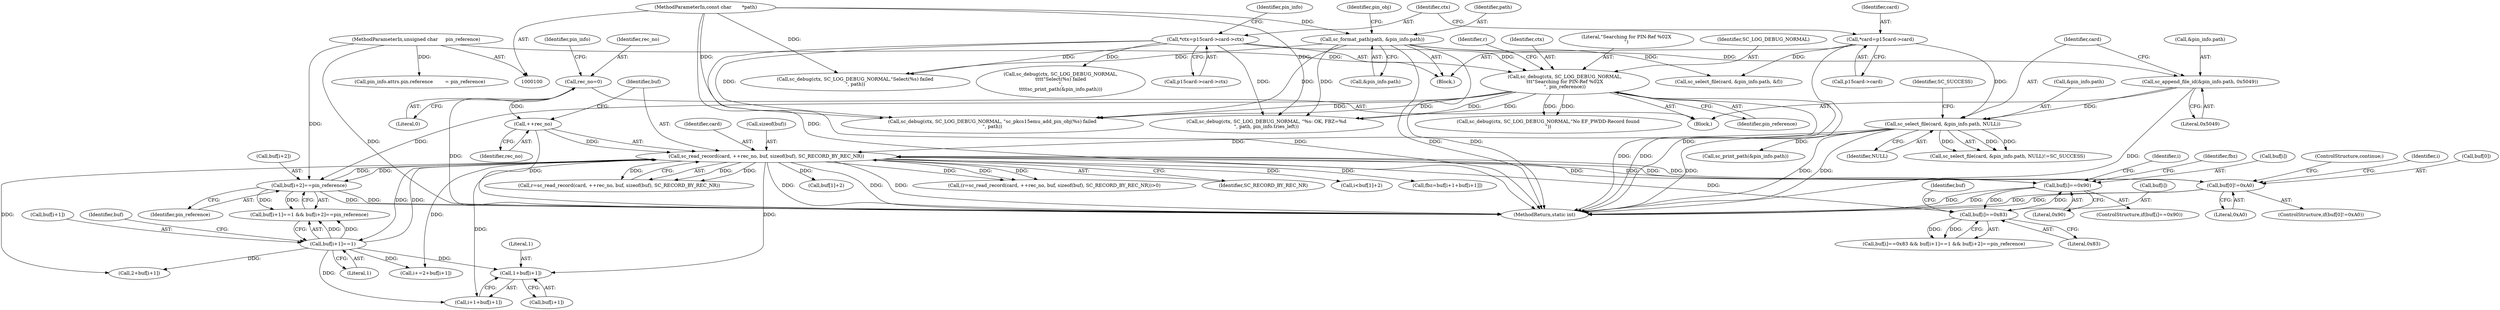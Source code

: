 digraph "0_OpenSC_8fe377e93b4b56060e5bbfb6f3142ceaeca744fa_21@array" {
"1000418" [label="(Call,1+buf[i+1])"];
"1000335" [label="(Call,sc_read_record(card, ++rec_no, buf, sizeof(buf), SC_RECORD_BY_REC_NR))"];
"1000306" [label="(Call,sc_select_file(card, &pin_info.path, NULL))"];
"1000111" [label="(Call,*card=p15card->card)"];
"1000298" [label="(Call,sc_append_file_id(&pin_info.path, 0x5049))"];
"1000223" [label="(Call,sc_format_path(path, &pin_info.path))"];
"1000102" [label="(MethodParameterIn,const char       *path)"];
"1000337" [label="(Call,++rec_no)"];
"1000280" [label="(Call,rec_no=0)"];
"1000355" [label="(Call,buf[0]!=0xA0)"];
"1000397" [label="(Call,buf[i+2]==pin_reference)"];
"1000326" [label="(Call,sc_debug(ctx, SC_LOG_DEBUG_NORMAL,\n\t\t\t\"Searching for PIN-Ref %02X\n\", pin_reference))"];
"1000117" [label="(Call,*ctx=p15card->card->ctx)"];
"1000105" [label="(MethodParameterIn,unsigned char     pin_reference)"];
"1000407" [label="(Call,buf[i]==0x90)"];
"1000384" [label="(Call,buf[i]==0x83)"];
"1000390" [label="(Call,buf[i+1]==1)"];
"1000303" [label="(Literal,0x5049)"];
"1000451" [label="(Call,sc_select_file(card, &pin_info.path, &f))"];
"1000305" [label="(Call,sc_select_file(card, &pin_info.path, NULL)!=SC_SUCCESS)"];
"1000420" [label="(Call,buf[i+1])"];
"1000397" [label="(Call,buf[i+2]==pin_reference)"];
"1000336" [label="(Identifier,card)"];
"1000389" [label="(Call,buf[i+1]==1 && buf[i+2]==pin_reference)"];
"1000354" [label="(ControlStructure,if(buf[0]!=0xA0))"];
"1000281" [label="(Identifier,rec_no)"];
"1000315" [label="(Call,sc_debug(ctx, SC_LOG_DEBUG_NORMAL,\n\t\t\t\t\"Select(%s) failed\n\",\n\t\t\t\tsc_print_path(&pin_info.path)))"];
"1000231" [label="(Identifier,pin_obj)"];
"1000398" [label="(Call,buf[i+2])"];
"1000111" [label="(Call,*card=p15card->card)"];
"1000155" [label="(Call,pin_info.attrs.pin.reference        = pin_reference)"];
"1000328" [label="(Identifier,SC_LOG_DEBUG_NORMAL)"];
"1000308" [label="(Call,&pin_info.path)"];
"1000335" [label="(Call,sc_read_record(card, ++rec_no, buf, sizeof(buf), SC_RECORD_BY_REC_NR))"];
"1000339" [label="(Identifier,buf)"];
"1000342" [label="(Identifier,SC_RECORD_BY_REC_NR)"];
"1000312" [label="(Identifier,NULL)"];
"1000113" [label="(Call,p15card->card)"];
"1000307" [label="(Identifier,card)"];
"1000419" [label="(Literal,1)"];
"1000390" [label="(Call,buf[i+1]==1)"];
"1000365" [label="(Call,i<buf[1]+2)"];
"1000337" [label="(Call,++rec_no)"];
"1000383" [label="(Call,buf[i]==0x83 && buf[i+1]==1 && buf[i+2]==pin_reference)"];
"1000119" [label="(Call,p15card->card->ctx)"];
"1000384" [label="(Call,buf[i]==0x83)"];
"1000224" [label="(Identifier,path)"];
"1000334" [label="(Identifier,r)"];
"1000416" [label="(Call,i+1+buf[i+1])"];
"1000330" [label="(Identifier,pin_reference)"];
"1000372" [label="(Call,i+=2+buf[i+1])"];
"1000471" [label="(Call,sc_debug(ctx, SC_LOG_DEBUG_NORMAL,\"Select(%s) failed\n\", path))"];
"1000412" [label="(Call,fbz=buf[i+1+buf[i+1]])"];
"1000225" [label="(Call,&pin_info.path)"];
"1000102" [label="(MethodParameterIn,const char       *path)"];
"1000388" [label="(Literal,0x83)"];
"1000408" [label="(Call,buf[i])"];
"1000396" [label="(Literal,1)"];
"1000130" [label="(Identifier,pin_info)"];
"1000105" [label="(MethodParameterIn,unsigned char     pin_reference)"];
"1000276" [label="(Block,)"];
"1000411" [label="(Literal,0x90)"];
"1000313" [label="(Identifier,SC_SUCCESS)"];
"1000306" [label="(Call,sc_select_file(card, &pin_info.path, NULL))"];
"1000502" [label="(Call,sc_debug(ctx, SC_LOG_DEBUG_NORMAL, \"sc_pkcs15emu_add_pin_obj(%s) failed\n\", path))"];
"1000392" [label="(Identifier,buf)"];
"1000327" [label="(Identifier,ctx)"];
"1000359" [label="(Literal,0xA0)"];
"1000403" [label="(Identifier,pin_reference)"];
"1000440" [label="(Call,sc_debug(ctx, SC_LOG_DEBUG_NORMAL,\"No EF_PWDD-Record found\n\"))"];
"1000360" [label="(ControlStructure,continue;)"];
"1000391" [label="(Call,buf[i+1])"];
"1000385" [label="(Call,buf[i])"];
"1000223" [label="(Call,sc_format_path(path, &pin_info.path))"];
"1000333" [label="(Call,r=sc_read_record(card, ++rec_no, buf, sizeof(buf), SC_RECORD_BY_REC_NR))"];
"1000399" [label="(Identifier,buf)"];
"1000109" [label="(Block,)"];
"1000373" [label="(Identifier,i)"];
"1000118" [label="(Identifier,ctx)"];
"1000319" [label="(Call,sc_print_path(&pin_info.path))"];
"1000326" [label="(Call,sc_debug(ctx, SC_LOG_DEBUG_NORMAL,\n\t\t\t\"Searching for PIN-Ref %02X\n\", pin_reference))"];
"1000406" [label="(ControlStructure,if(buf[i]==0x90))"];
"1000367" [label="(Call,buf[1]+2)"];
"1000418" [label="(Call,1+buf[i+1])"];
"1000363" [label="(Identifier,i)"];
"1000112" [label="(Identifier,card)"];
"1000374" [label="(Call,2+buf[i+1])"];
"1000519" [label="(MethodReturn,static int)"];
"1000298" [label="(Call,sc_append_file_id(&pin_info.path, 0x5049))"];
"1000299" [label="(Call,&pin_info.path)"];
"1000413" [label="(Identifier,fbz)"];
"1000280" [label="(Call,rec_no=0)"];
"1000340" [label="(Call,sizeof(buf))"];
"1000338" [label="(Identifier,rec_no)"];
"1000117" [label="(Call,*ctx=p15card->card->ctx)"];
"1000355" [label="(Call,buf[0]!=0xA0)"];
"1000287" [label="(Identifier,pin_info)"];
"1000509" [label="(Call,sc_debug(ctx, SC_LOG_DEBUG_NORMAL, \"%s: OK, FBZ=%d\n\", path, pin_info.tries_left))"];
"1000407" [label="(Call,buf[i]==0x90)"];
"1000329" [label="(Literal,\"Searching for PIN-Ref %02X\n\")"];
"1000332" [label="(Call,(r=sc_read_record(card, ++rec_no, buf, sizeof(buf), SC_RECORD_BY_REC_NR))>0)"];
"1000282" [label="(Literal,0)"];
"1000356" [label="(Call,buf[0])"];
"1000418" -> "1000416"  [label="AST: "];
"1000418" -> "1000420"  [label="CFG: "];
"1000419" -> "1000418"  [label="AST: "];
"1000420" -> "1000418"  [label="AST: "];
"1000416" -> "1000418"  [label="CFG: "];
"1000335" -> "1000418"  [label="DDG: "];
"1000390" -> "1000418"  [label="DDG: "];
"1000335" -> "1000333"  [label="AST: "];
"1000335" -> "1000342"  [label="CFG: "];
"1000336" -> "1000335"  [label="AST: "];
"1000337" -> "1000335"  [label="AST: "];
"1000339" -> "1000335"  [label="AST: "];
"1000340" -> "1000335"  [label="AST: "];
"1000342" -> "1000335"  [label="AST: "];
"1000333" -> "1000335"  [label="CFG: "];
"1000335" -> "1000519"  [label="DDG: "];
"1000335" -> "1000519"  [label="DDG: "];
"1000335" -> "1000519"  [label="DDG: "];
"1000335" -> "1000332"  [label="DDG: "];
"1000335" -> "1000332"  [label="DDG: "];
"1000335" -> "1000332"  [label="DDG: "];
"1000335" -> "1000333"  [label="DDG: "];
"1000335" -> "1000333"  [label="DDG: "];
"1000335" -> "1000333"  [label="DDG: "];
"1000306" -> "1000335"  [label="DDG: "];
"1000337" -> "1000335"  [label="DDG: "];
"1000355" -> "1000335"  [label="DDG: "];
"1000397" -> "1000335"  [label="DDG: "];
"1000407" -> "1000335"  [label="DDG: "];
"1000390" -> "1000335"  [label="DDG: "];
"1000335" -> "1000355"  [label="DDG: "];
"1000335" -> "1000365"  [label="DDG: "];
"1000335" -> "1000367"  [label="DDG: "];
"1000335" -> "1000372"  [label="DDG: "];
"1000335" -> "1000374"  [label="DDG: "];
"1000335" -> "1000384"  [label="DDG: "];
"1000335" -> "1000390"  [label="DDG: "];
"1000335" -> "1000397"  [label="DDG: "];
"1000335" -> "1000407"  [label="DDG: "];
"1000335" -> "1000412"  [label="DDG: "];
"1000335" -> "1000416"  [label="DDG: "];
"1000306" -> "1000305"  [label="AST: "];
"1000306" -> "1000312"  [label="CFG: "];
"1000307" -> "1000306"  [label="AST: "];
"1000308" -> "1000306"  [label="AST: "];
"1000312" -> "1000306"  [label="AST: "];
"1000313" -> "1000306"  [label="CFG: "];
"1000306" -> "1000519"  [label="DDG: "];
"1000306" -> "1000519"  [label="DDG: "];
"1000306" -> "1000519"  [label="DDG: "];
"1000306" -> "1000305"  [label="DDG: "];
"1000306" -> "1000305"  [label="DDG: "];
"1000306" -> "1000305"  [label="DDG: "];
"1000111" -> "1000306"  [label="DDG: "];
"1000298" -> "1000306"  [label="DDG: "];
"1000306" -> "1000319"  [label="DDG: "];
"1000111" -> "1000109"  [label="AST: "];
"1000111" -> "1000113"  [label="CFG: "];
"1000112" -> "1000111"  [label="AST: "];
"1000113" -> "1000111"  [label="AST: "];
"1000118" -> "1000111"  [label="CFG: "];
"1000111" -> "1000519"  [label="DDG: "];
"1000111" -> "1000451"  [label="DDG: "];
"1000298" -> "1000276"  [label="AST: "];
"1000298" -> "1000303"  [label="CFG: "];
"1000299" -> "1000298"  [label="AST: "];
"1000303" -> "1000298"  [label="AST: "];
"1000307" -> "1000298"  [label="CFG: "];
"1000298" -> "1000519"  [label="DDG: "];
"1000223" -> "1000298"  [label="DDG: "];
"1000223" -> "1000109"  [label="AST: "];
"1000223" -> "1000225"  [label="CFG: "];
"1000224" -> "1000223"  [label="AST: "];
"1000225" -> "1000223"  [label="AST: "];
"1000231" -> "1000223"  [label="CFG: "];
"1000223" -> "1000519"  [label="DDG: "];
"1000223" -> "1000519"  [label="DDG: "];
"1000102" -> "1000223"  [label="DDG: "];
"1000223" -> "1000451"  [label="DDG: "];
"1000223" -> "1000471"  [label="DDG: "];
"1000223" -> "1000502"  [label="DDG: "];
"1000223" -> "1000509"  [label="DDG: "];
"1000102" -> "1000100"  [label="AST: "];
"1000102" -> "1000519"  [label="DDG: "];
"1000102" -> "1000471"  [label="DDG: "];
"1000102" -> "1000502"  [label="DDG: "];
"1000102" -> "1000509"  [label="DDG: "];
"1000337" -> "1000338"  [label="CFG: "];
"1000338" -> "1000337"  [label="AST: "];
"1000339" -> "1000337"  [label="CFG: "];
"1000337" -> "1000519"  [label="DDG: "];
"1000280" -> "1000337"  [label="DDG: "];
"1000280" -> "1000276"  [label="AST: "];
"1000280" -> "1000282"  [label="CFG: "];
"1000281" -> "1000280"  [label="AST: "];
"1000282" -> "1000280"  [label="AST: "];
"1000287" -> "1000280"  [label="CFG: "];
"1000280" -> "1000519"  [label="DDG: "];
"1000355" -> "1000354"  [label="AST: "];
"1000355" -> "1000359"  [label="CFG: "];
"1000356" -> "1000355"  [label="AST: "];
"1000359" -> "1000355"  [label="AST: "];
"1000360" -> "1000355"  [label="CFG: "];
"1000363" -> "1000355"  [label="CFG: "];
"1000355" -> "1000519"  [label="DDG: "];
"1000355" -> "1000519"  [label="DDG: "];
"1000397" -> "1000389"  [label="AST: "];
"1000397" -> "1000403"  [label="CFG: "];
"1000398" -> "1000397"  [label="AST: "];
"1000403" -> "1000397"  [label="AST: "];
"1000389" -> "1000397"  [label="CFG: "];
"1000397" -> "1000519"  [label="DDG: "];
"1000397" -> "1000519"  [label="DDG: "];
"1000397" -> "1000389"  [label="DDG: "];
"1000397" -> "1000389"  [label="DDG: "];
"1000326" -> "1000397"  [label="DDG: "];
"1000105" -> "1000397"  [label="DDG: "];
"1000326" -> "1000276"  [label="AST: "];
"1000326" -> "1000330"  [label="CFG: "];
"1000327" -> "1000326"  [label="AST: "];
"1000328" -> "1000326"  [label="AST: "];
"1000329" -> "1000326"  [label="AST: "];
"1000330" -> "1000326"  [label="AST: "];
"1000334" -> "1000326"  [label="CFG: "];
"1000326" -> "1000519"  [label="DDG: "];
"1000326" -> "1000519"  [label="DDG: "];
"1000117" -> "1000326"  [label="DDG: "];
"1000105" -> "1000326"  [label="DDG: "];
"1000326" -> "1000440"  [label="DDG: "];
"1000326" -> "1000440"  [label="DDG: "];
"1000326" -> "1000502"  [label="DDG: "];
"1000326" -> "1000502"  [label="DDG: "];
"1000326" -> "1000509"  [label="DDG: "];
"1000326" -> "1000509"  [label="DDG: "];
"1000117" -> "1000109"  [label="AST: "];
"1000117" -> "1000119"  [label="CFG: "];
"1000118" -> "1000117"  [label="AST: "];
"1000119" -> "1000117"  [label="AST: "];
"1000130" -> "1000117"  [label="CFG: "];
"1000117" -> "1000519"  [label="DDG: "];
"1000117" -> "1000315"  [label="DDG: "];
"1000117" -> "1000471"  [label="DDG: "];
"1000117" -> "1000502"  [label="DDG: "];
"1000117" -> "1000509"  [label="DDG: "];
"1000105" -> "1000100"  [label="AST: "];
"1000105" -> "1000519"  [label="DDG: "];
"1000105" -> "1000155"  [label="DDG: "];
"1000407" -> "1000406"  [label="AST: "];
"1000407" -> "1000411"  [label="CFG: "];
"1000408" -> "1000407"  [label="AST: "];
"1000411" -> "1000407"  [label="AST: "];
"1000413" -> "1000407"  [label="CFG: "];
"1000373" -> "1000407"  [label="CFG: "];
"1000407" -> "1000519"  [label="DDG: "];
"1000407" -> "1000519"  [label="DDG: "];
"1000407" -> "1000384"  [label="DDG: "];
"1000384" -> "1000407"  [label="DDG: "];
"1000384" -> "1000383"  [label="AST: "];
"1000384" -> "1000388"  [label="CFG: "];
"1000385" -> "1000384"  [label="AST: "];
"1000388" -> "1000384"  [label="AST: "];
"1000392" -> "1000384"  [label="CFG: "];
"1000383" -> "1000384"  [label="CFG: "];
"1000384" -> "1000383"  [label="DDG: "];
"1000384" -> "1000383"  [label="DDG: "];
"1000390" -> "1000389"  [label="AST: "];
"1000390" -> "1000396"  [label="CFG: "];
"1000391" -> "1000390"  [label="AST: "];
"1000396" -> "1000390"  [label="AST: "];
"1000399" -> "1000390"  [label="CFG: "];
"1000389" -> "1000390"  [label="CFG: "];
"1000390" -> "1000372"  [label="DDG: "];
"1000390" -> "1000374"  [label="DDG: "];
"1000390" -> "1000389"  [label="DDG: "];
"1000390" -> "1000389"  [label="DDG: "];
"1000390" -> "1000416"  [label="DDG: "];
}

